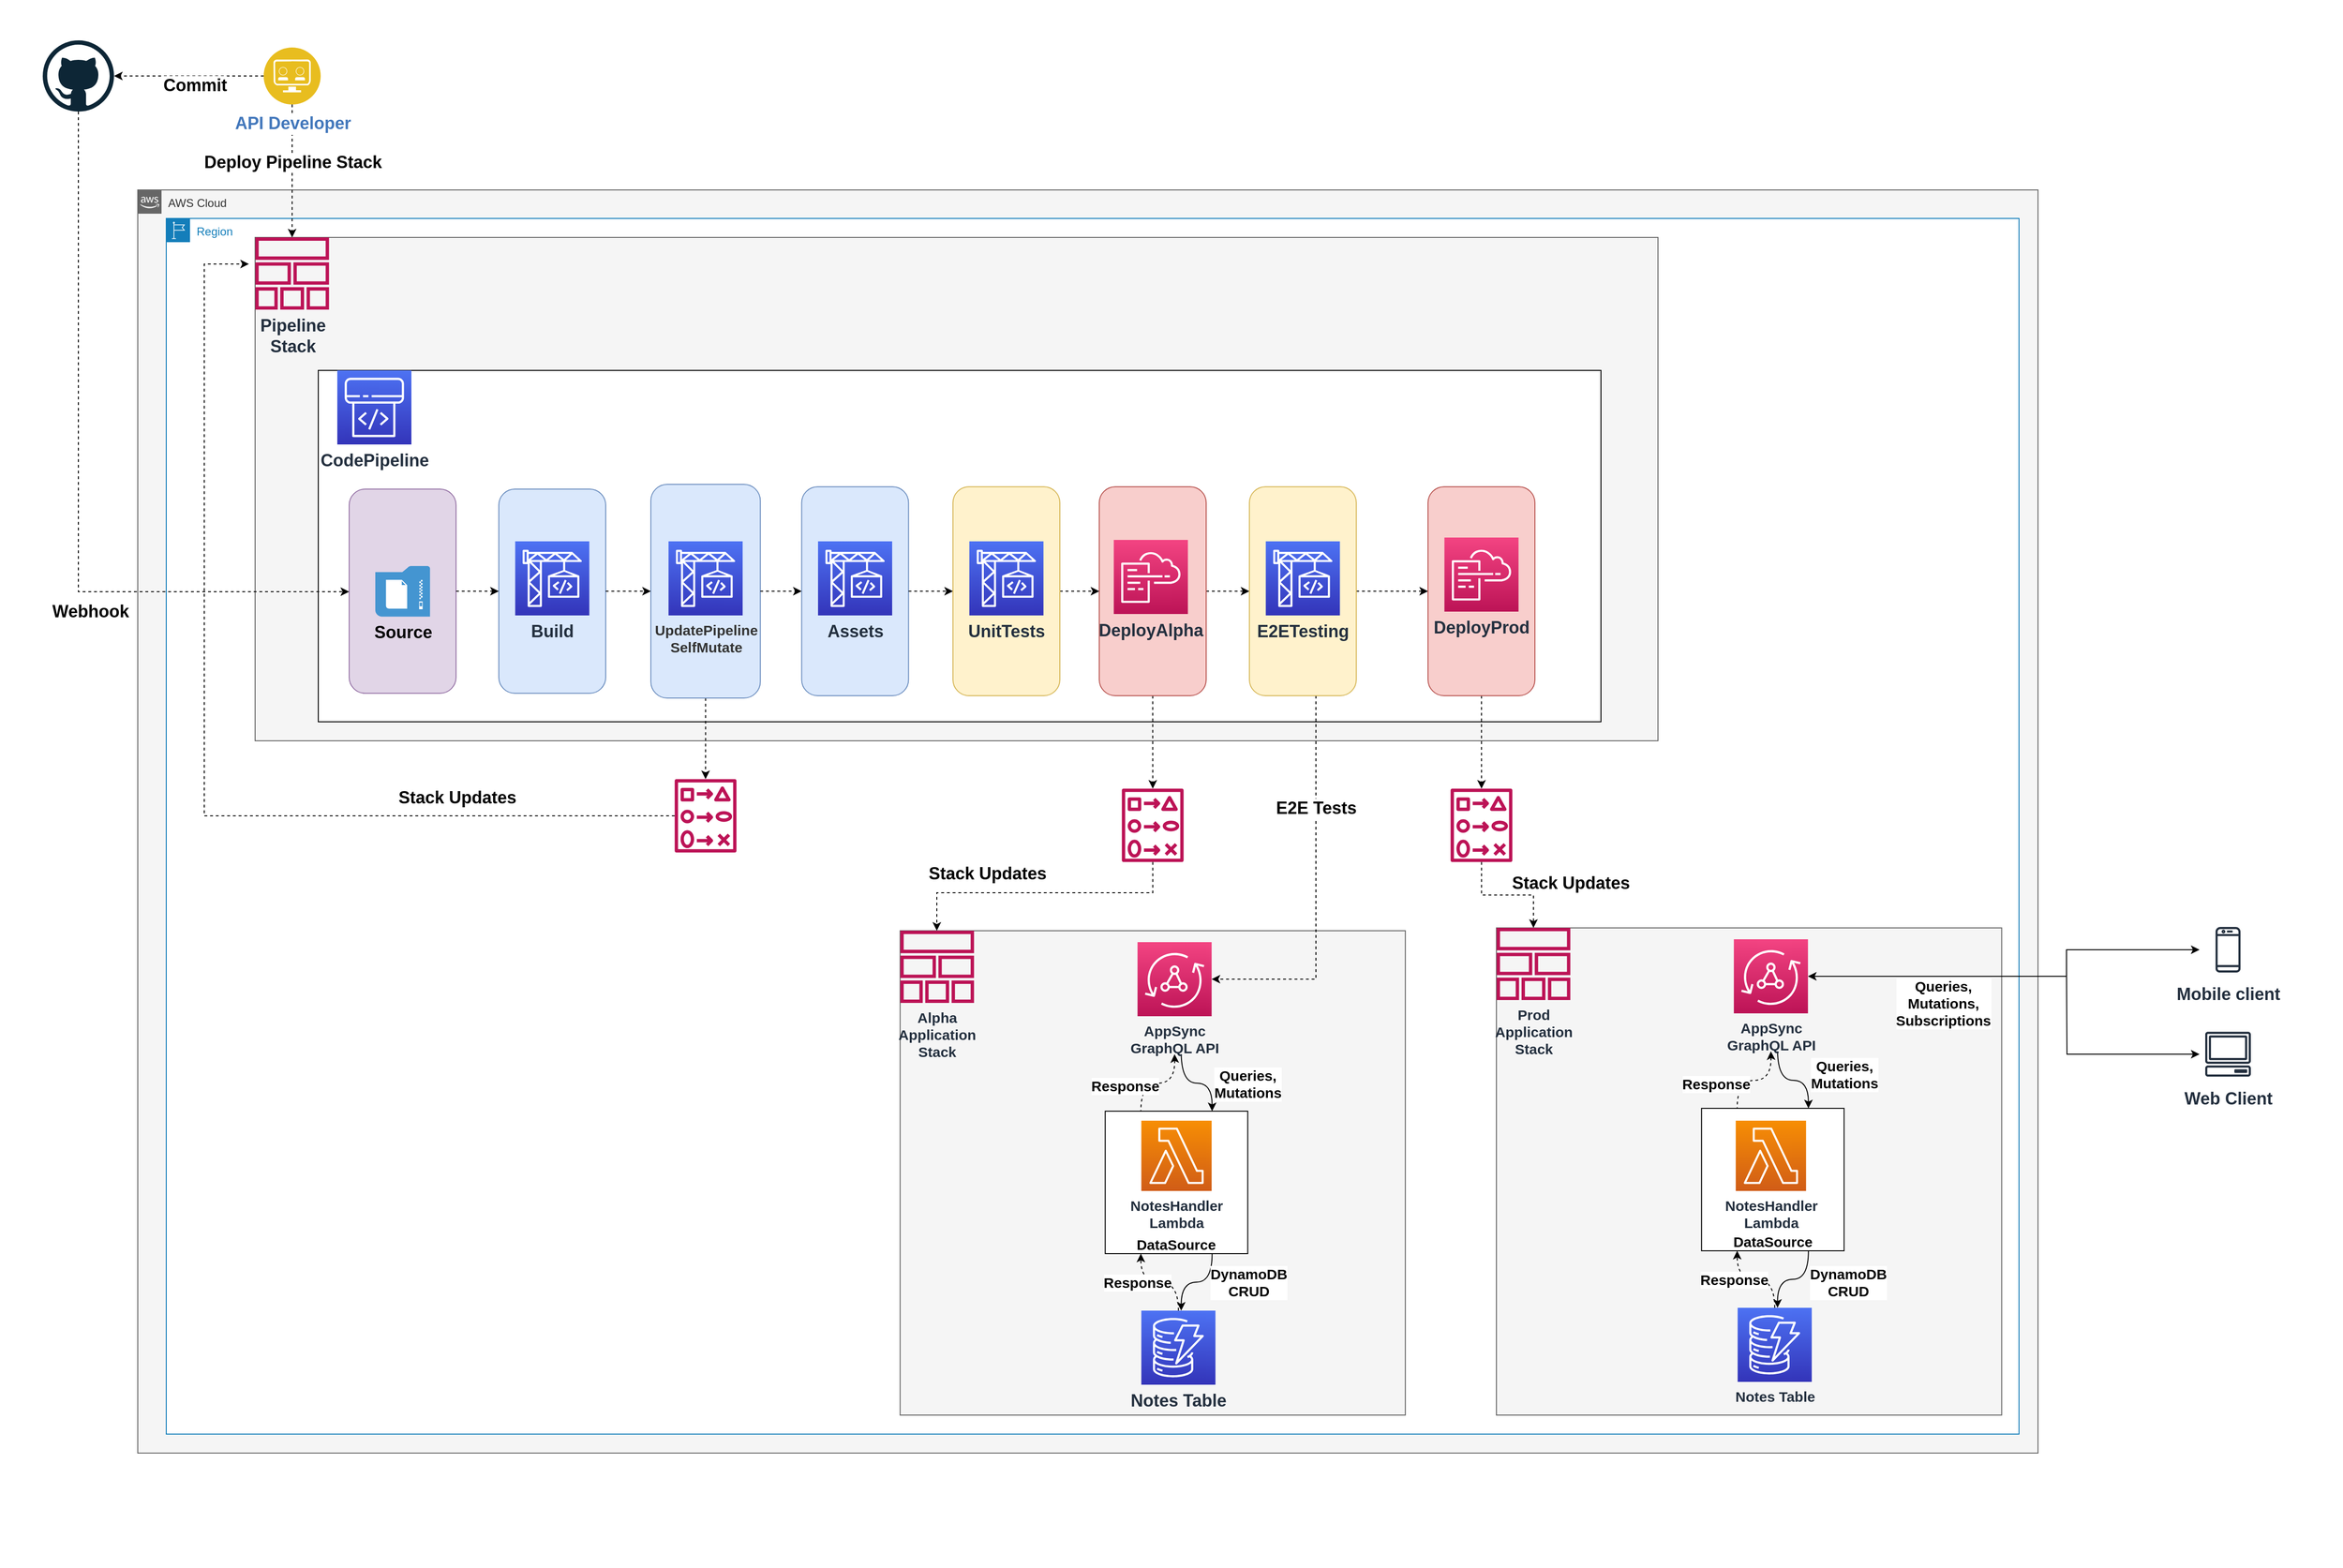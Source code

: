 <mxfile version="13.7.9" type="device"><diagram id="h47_R8ckUXqjzyhFSQ02" name="Page-1"><mxGraphModel dx="4072" dy="2662" grid="1" gridSize="10" guides="1" tooltips="1" connect="1" arrows="1" fold="1" page="1" pageScale="1" pageWidth="850" pageHeight="1100" math="0" shadow="0"><root><mxCell id="0"/><mxCell id="1" parent="0"/><mxCell id="8xl1G3iy3ll2nAfEs--U-135" value="" style="rounded=0;whiteSpace=wrap;html=1;shadow=0;fillColor=none;strokeColor=none;" vertex="1" parent="1"><mxGeometry x="-1035" y="-490" width="2465" height="1650" as="geometry"/></mxCell><mxCell id="8xl1G3iy3ll2nAfEs--U-86" value="AWS Cloud" style="points=[[0,0],[0.25,0],[0.5,0],[0.75,0],[1,0],[1,0.25],[1,0.5],[1,0.75],[1,1],[0.75,1],[0.5,1],[0.25,1],[0,1],[0,0.75],[0,0.5],[0,0.25]];outlineConnect=0;html=1;whiteSpace=wrap;fontSize=12;fontStyle=0;shape=mxgraph.aws4.group;grIcon=mxgraph.aws4.group_aws_cloud_alt;strokeColor=#666666;fillColor=#f5f5f5;verticalAlign=top;align=left;spacingLeft=30;fontColor=#333333;dashed=0;shadow=0;" vertex="1" parent="1"><mxGeometry x="-890" y="-290" width="2000" height="1330" as="geometry"/></mxCell><mxCell id="8xl1G3iy3ll2nAfEs--U-85" value="Region" style="points=[[0,0],[0.25,0],[0.5,0],[0.75,0],[1,0],[1,0.25],[1,0.5],[1,0.75],[1,1],[0.75,1],[0.5,1],[0.25,1],[0,1],[0,0.75],[0,0.5],[0,0.25]];outlineConnect=0;gradientColor=none;html=1;whiteSpace=wrap;fontSize=12;fontStyle=0;shape=mxgraph.aws4.group;grIcon=mxgraph.aws4.group_region;strokeColor=#147EBA;verticalAlign=top;align=left;spacingLeft=30;fontColor=#147EBA;shadow=0;" vertex="1" parent="1"><mxGeometry x="-860" y="-260" width="1950" height="1280" as="geometry"/></mxCell><mxCell id="8xl1G3iy3ll2nAfEs--U-100" value="" style="text;html=1;align=center;verticalAlign=middle;whiteSpace=wrap;rounded=0;shadow=0;fillColor=#f5f5f5;strokeColor=#666666;fontColor=#333333;" vertex="1" parent="1"><mxGeometry x="540" y="487" width="531.75" height="513" as="geometry"/></mxCell><mxCell id="8xl1G3iy3ll2nAfEs--U-81" value="" style="text;html=1;align=center;verticalAlign=middle;whiteSpace=wrap;rounded=0;shadow=0;fillColor=#f5f5f5;strokeColor=#666666;fontColor=#333333;" vertex="1" parent="1"><mxGeometry x="-766.49" y="-240" width="1476.49" height="530" as="geometry"/></mxCell><mxCell id="8xl1G3iy3ll2nAfEs--U-39" value="" style="rounded=0;whiteSpace=wrap;html=1;shadow=0;strokeColor=#000000;fillColor=#ffffff;" vertex="1" parent="1"><mxGeometry x="-700" y="-100" width="1350" height="370" as="geometry"/></mxCell><mxCell id="8xl1G3iy3ll2nAfEs--U-65" style="edgeStyle=orthogonalEdgeStyle;rounded=0;orthogonalLoop=1;jettySize=auto;html=1;entryX=0;entryY=0.5;entryDx=0;entryDy=0;dashed=1;startArrow=none;startFill=0;endArrow=classic;endFill=1;" edge="1" parent="1" source="8xl1G3iy3ll2nAfEs--U-61" target="8xl1G3iy3ll2nAfEs--U-63"><mxGeometry relative="1" as="geometry"/></mxCell><mxCell id="8xl1G3iy3ll2nAfEs--U-83" style="edgeStyle=orthogonalEdgeStyle;orthogonalLoop=1;jettySize=auto;html=1;dashed=1;startArrow=none;startFill=0;endArrow=classic;endFill=1;rounded=0;" edge="1" parent="1" source="8xl1G3iy3ll2nAfEs--U-61" target="8xl1G3iy3ll2nAfEs--U-76"><mxGeometry relative="1" as="geometry"/></mxCell><mxCell id="8xl1G3iy3ll2nAfEs--U-61" value="&lt;b&gt;&lt;br&gt;&lt;/b&gt;" style="rounded=1;whiteSpace=wrap;html=1;shadow=0;strokeColor=#b85450;fillColor=#f8cecc;" vertex="1" parent="1"><mxGeometry x="122" y="22.5" width="112.5" height="220" as="geometry"/></mxCell><mxCell id="8xl1G3iy3ll2nAfEs--U-47" value="&lt;b&gt;&lt;br&gt;&lt;/b&gt;" style="rounded=1;whiteSpace=wrap;html=1;shadow=0;strokeColor=#6c8ebf;fillColor=#dae8fc;" vertex="1" parent="1"><mxGeometry x="-191.25" y="22.5" width="112.5" height="220" as="geometry"/></mxCell><mxCell id="8xl1G3iy3ll2nAfEs--U-89" style="edgeStyle=orthogonalEdgeStyle;rounded=0;orthogonalLoop=1;jettySize=auto;html=1;dashed=1;startArrow=none;startFill=0;endArrow=classic;endFill=1;" edge="1" parent="1" source="8xl1G3iy3ll2nAfEs--U-45" target="8xl1G3iy3ll2nAfEs--U-88"><mxGeometry relative="1" as="geometry"/></mxCell><mxCell id="8xl1G3iy3ll2nAfEs--U-45" value="&lt;b&gt;&lt;br&gt;&lt;/b&gt;" style="rounded=1;whiteSpace=wrap;html=1;shadow=0;strokeColor=#6c8ebf;fillColor=#dae8fc;" vertex="1" parent="1"><mxGeometry x="-349.99" y="20" width="115.25" height="225" as="geometry"/></mxCell><mxCell id="8xl1G3iy3ll2nAfEs--U-44" value="" style="rounded=1;whiteSpace=wrap;html=1;shadow=0;strokeColor=#6c8ebf;fillColor=#dae8fc;" vertex="1" parent="1"><mxGeometry x="-510" y="25" width="112.5" height="215" as="geometry"/></mxCell><mxCell id="8xl1G3iy3ll2nAfEs--U-41" value="" style="rounded=1;whiteSpace=wrap;html=1;shadow=0;strokeColor=#9673a6;fillColor=#e1d5e7;" vertex="1" parent="1"><mxGeometry x="-667.5" y="25" width="112.5" height="215" as="geometry"/></mxCell><mxCell id="8xl1G3iy3ll2nAfEs--U-27" value="" style="text;html=1;align=center;verticalAlign=middle;whiteSpace=wrap;rounded=0;shadow=0;fillColor=#f5f5f5;strokeColor=#666666;fontColor=#333333;" vertex="1" parent="1"><mxGeometry x="-87.62" y="490" width="531.75" height="510" as="geometry"/></mxCell><mxCell id="8xl1G3iy3ll2nAfEs--U-69" style="edgeStyle=orthogonalEdgeStyle;curved=1;orthogonalLoop=1;jettySize=auto;html=1;startArrow=classic;startFill=1;endArrow=none;endFill=0;exitX=0.75;exitY=0;exitDx=0;exitDy=0;" edge="1" parent="1" source="8xl1G3iy3ll2nAfEs--U-3"><mxGeometry relative="1" as="geometry"><mxPoint x="208.25" y="620" as="targetPoint"/></mxGeometry></mxCell><mxCell id="8xl1G3iy3ll2nAfEs--U-70" value="&lt;b style=&quot;font-size: 15px&quot;&gt;Queries,&lt;br&gt;Mutations&lt;/b&gt;" style="edgeLabel;html=1;align=center;verticalAlign=middle;resizable=0;points=[];" vertex="1" connectable="0" parent="8xl1G3iy3ll2nAfEs--U-69"><mxGeometry x="-0.318" y="8" relative="1" as="geometry"><mxPoint x="39.43" y="-8.06" as="offset"/></mxGeometry></mxCell><mxCell id="8xl1G3iy3ll2nAfEs--U-72" style="edgeStyle=orthogonalEdgeStyle;curved=1;orthogonalLoop=1;jettySize=auto;html=1;exitX=0.75;exitY=1;exitDx=0;exitDy=0;entryX=0.538;entryY=0;entryDx=0;entryDy=0;entryPerimeter=0;startArrow=none;startFill=0;endArrow=classic;endFill=1;" edge="1" parent="1" source="8xl1G3iy3ll2nAfEs--U-3" target="8xl1G3iy3ll2nAfEs--U-5"><mxGeometry relative="1" as="geometry"><Array as="points"><mxPoint x="241.25" y="860"/><mxPoint x="208.25" y="860"/></Array></mxGeometry></mxCell><mxCell id="8xl1G3iy3ll2nAfEs--U-73" value="&lt;b style=&quot;font-size: 15px&quot;&gt;DynamoDB&lt;br&gt;CRUD&lt;/b&gt;" style="edgeLabel;html=1;align=center;verticalAlign=middle;resizable=0;points=[];" vertex="1" connectable="0" parent="8xl1G3iy3ll2nAfEs--U-72"><mxGeometry x="-0.451" y="-6" relative="1" as="geometry"><mxPoint x="43.59" y="4.14" as="offset"/></mxGeometry></mxCell><mxCell id="8xl1G3iy3ll2nAfEs--U-3" value="" style="whiteSpace=wrap;html=1;" vertex="1" parent="1"><mxGeometry x="128.25" y="680" width="150" height="150" as="geometry"/></mxCell><mxCell id="8xl1G3iy3ll2nAfEs--U-68" style="edgeStyle=orthogonalEdgeStyle;orthogonalLoop=1;jettySize=auto;html=1;entryX=0.25;entryY=0;entryDx=0;entryDy=0;dashed=1;startArrow=classic;startFill=1;endArrow=none;endFill=0;curved=1;" edge="1" parent="1" target="8xl1G3iy3ll2nAfEs--U-3"><mxGeometry relative="1" as="geometry"><mxPoint x="201.25" y="620" as="sourcePoint"/></mxGeometry></mxCell><mxCell id="8xl1G3iy3ll2nAfEs--U-71" value="&lt;b&gt;&lt;font style=&quot;font-size: 15px&quot;&gt;Response&lt;/font&gt;&lt;/b&gt;" style="edgeLabel;html=1;align=center;verticalAlign=middle;resizable=0;points=[];" vertex="1" connectable="0" parent="8xl1G3iy3ll2nAfEs--U-68"><mxGeometry x="0.168" y="2" relative="1" as="geometry"><mxPoint x="-27.71" as="offset"/></mxGeometry></mxCell><mxCell id="8xl1G3iy3ll2nAfEs--U-1" value="&lt;b style=&quot;font-size: 15px&quot;&gt;AppSync &lt;br&gt;GraphQL API&lt;/b&gt;" style="outlineConnect=0;fontColor=#232F3E;gradientColor=#F34482;gradientDirection=north;fillColor=#BC1356;strokeColor=#ffffff;dashed=0;verticalLabelPosition=bottom;verticalAlign=top;align=center;html=1;fontSize=12;fontStyle=0;aspect=fixed;shape=mxgraph.aws4.resourceIcon;resIcon=mxgraph.aws4.appsync;" vertex="1" parent="1"><mxGeometry x="162.25" y="502" width="78" height="78" as="geometry"/></mxCell><mxCell id="8xl1G3iy3ll2nAfEs--U-2" value="&lt;b style=&quot;font-size: 15px&quot;&gt;NotesHandler&lt;br&gt;Lambda&lt;/b&gt;" style="outlineConnect=0;fontColor=#232F3E;gradientColor=#F78E04;gradientDirection=north;fillColor=#D05C17;strokeColor=#ffffff;dashed=0;verticalLabelPosition=bottom;verticalAlign=top;align=center;html=1;fontSize=12;fontStyle=0;aspect=fixed;shape=mxgraph.aws4.resourceIcon;resIcon=mxgraph.aws4.lambda;shadow=0;" vertex="1" parent="1"><mxGeometry x="166.25" y="690" width="74" height="74" as="geometry"/></mxCell><mxCell id="8xl1G3iy3ll2nAfEs--U-4" value="&lt;b&gt;&lt;font style=&quot;font-size: 15px&quot;&gt;DataSource&lt;/font&gt;&lt;/b&gt;" style="text;html=1;strokeColor=none;fillColor=none;align=center;verticalAlign=middle;whiteSpace=wrap;rounded=0;" vertex="1" parent="1"><mxGeometry x="183.25" y="810" width="40" height="20" as="geometry"/></mxCell><mxCell id="8xl1G3iy3ll2nAfEs--U-74" style="edgeStyle=orthogonalEdgeStyle;curved=1;orthogonalLoop=1;jettySize=auto;html=1;entryX=0.25;entryY=1;entryDx=0;entryDy=0;startArrow=none;startFill=0;endArrow=classic;endFill=1;dashed=1;" edge="1" parent="1" source="8xl1G3iy3ll2nAfEs--U-5" target="8xl1G3iy3ll2nAfEs--U-3"><mxGeometry relative="1" as="geometry"><mxPoint x="205.25" y="890" as="sourcePoint"/><Array as="points"><mxPoint x="205" y="860"/><mxPoint x="166" y="860"/></Array></mxGeometry></mxCell><mxCell id="8xl1G3iy3ll2nAfEs--U-5" value="&lt;b&gt;&lt;font style=&quot;font-size: 18px&quot;&gt;Notes Table&lt;/font&gt;&lt;/b&gt;" style="outlineConnect=0;fontColor=#232F3E;gradientColor=#4D72F3;gradientDirection=north;fillColor=#3334B9;strokeColor=#ffffff;dashed=0;verticalLabelPosition=bottom;verticalAlign=top;align=center;html=1;fontSize=12;fontStyle=0;aspect=fixed;shape=mxgraph.aws4.resourceIcon;resIcon=mxgraph.aws4.dynamodb;" vertex="1" parent="1"><mxGeometry x="166.25" y="890" width="78" height="78" as="geometry"/></mxCell><mxCell id="8xl1G3iy3ll2nAfEs--U-32" value="&lt;b&gt;&lt;font style=&quot;font-size: 18px&quot;&gt;Build&lt;/font&gt;&lt;br&gt;&lt;/b&gt;" style="outlineConnect=0;fontColor=#232F3E;gradientColor=#4D72F3;gradientDirection=north;fillColor=#3334B9;strokeColor=#ffffff;dashed=0;verticalLabelPosition=bottom;verticalAlign=top;align=center;html=1;fontSize=12;fontStyle=0;aspect=fixed;shape=mxgraph.aws4.resourceIcon;resIcon=mxgraph.aws4.codebuild;shadow=0;" vertex="1" parent="1"><mxGeometry x="-492.75" y="80" width="78" height="78" as="geometry"/></mxCell><mxCell id="8xl1G3iy3ll2nAfEs--U-33" value="&lt;b style=&quot;color: rgb(51 , 51 , 51) ; font-size: 15px&quot;&gt;UpdatePipeline&lt;br&gt;&lt;font style=&quot;font-size: 15px&quot;&gt;SelfMutate&lt;/font&gt;&lt;/b&gt;" style="outlineConnect=0;fontColor=#232F3E;gradientColor=#4D72F3;gradientDirection=north;fillColor=#3334B9;strokeColor=#ffffff;dashed=0;verticalLabelPosition=bottom;verticalAlign=top;align=center;html=1;fontSize=12;fontStyle=0;aspect=fixed;shape=mxgraph.aws4.resourceIcon;resIcon=mxgraph.aws4.codebuild;shadow=0;" vertex="1" parent="1"><mxGeometry x="-331.37" y="80" width="78" height="78" as="geometry"/></mxCell><mxCell id="8xl1G3iy3ll2nAfEs--U-60" style="edgeStyle=orthogonalEdgeStyle;rounded=0;orthogonalLoop=1;jettySize=auto;html=1;entryX=0;entryY=0.5;entryDx=0;entryDy=0;dashed=1;startArrow=none;startFill=0;endArrow=classic;endFill=1;exitX=1;exitY=0.5;exitDx=0;exitDy=0;" edge="1" parent="1" source="8xl1G3iy3ll2nAfEs--U-47" target="8xl1G3iy3ll2nAfEs--U-58"><mxGeometry relative="1" as="geometry"/></mxCell><mxCell id="8xl1G3iy3ll2nAfEs--U-34" value="&lt;b&gt;&lt;font style=&quot;font-size: 18px&quot;&gt;Assets&lt;/font&gt;&lt;/b&gt;" style="outlineConnect=0;fontColor=#232F3E;gradientColor=#4D72F3;gradientDirection=north;fillColor=#3334B9;strokeColor=#ffffff;dashed=0;verticalLabelPosition=bottom;verticalAlign=top;align=center;html=1;fontSize=12;fontStyle=0;aspect=fixed;shape=mxgraph.aws4.resourceIcon;resIcon=mxgraph.aws4.codebuild;shadow=0;" vertex="1" parent="1"><mxGeometry x="-174" y="80" width="78" height="78" as="geometry"/></mxCell><mxCell id="8xl1G3iy3ll2nAfEs--U-36" value="&lt;b&gt;&lt;font style=&quot;font-size: 18px&quot;&gt;DeployAlpha&lt;/font&gt;&lt;/b&gt;" style="outlineConnect=0;fontColor=#232F3E;gradientColor=#F34482;gradientDirection=north;fillColor=#BC1356;strokeColor=#ffffff;dashed=0;verticalLabelPosition=bottom;verticalAlign=top;align=center;html=1;fontSize=12;fontStyle=0;aspect=fixed;shape=mxgraph.aws4.resourceIcon;resIcon=mxgraph.aws4.cloudformation;shadow=0;" vertex="1" parent="1"><mxGeometry x="137.25" y="78.5" width="78" height="78" as="geometry"/></mxCell><mxCell id="8xl1G3iy3ll2nAfEs--U-40" value="&lt;b&gt;&lt;font style=&quot;font-size: 18px&quot;&gt;CodePipeline&lt;/font&gt;&lt;/b&gt;" style="outlineConnect=0;fontColor=#232F3E;gradientColor=#4D72F3;gradientDirection=north;fillColor=#3334B9;strokeColor=#ffffff;dashed=0;verticalLabelPosition=bottom;verticalAlign=top;align=center;html=1;fontSize=12;fontStyle=0;aspect=fixed;shape=mxgraph.aws4.resourceIcon;resIcon=mxgraph.aws4.codepipeline;shadow=0;" vertex="1" parent="1"><mxGeometry x="-680" y="-100" width="78" height="78" as="geometry"/></mxCell><mxCell id="8xl1G3iy3ll2nAfEs--U-43" style="edgeStyle=orthogonalEdgeStyle;orthogonalLoop=1;jettySize=auto;html=1;dashed=1;startArrow=none;startFill=0;endArrow=classic;endFill=1;rounded=0;entryX=0;entryY=0.5;entryDx=0;entryDy=0;" edge="1" parent="1" source="8xl1G3iy3ll2nAfEs--U-41" target="8xl1G3iy3ll2nAfEs--U-44"><mxGeometry relative="1" as="geometry"><mxPoint x="-500" y="50" as="targetPoint"/><Array as="points"/></mxGeometry></mxCell><mxCell id="8xl1G3iy3ll2nAfEs--U-46" value="" style="edgeStyle=orthogonalEdgeStyle;orthogonalLoop=1;jettySize=auto;html=1;dashed=1;startArrow=none;startFill=0;endArrow=classic;endFill=1;entryX=0;entryY=0.5;entryDx=0;entryDy=0;rounded=0;" edge="1" parent="1" source="8xl1G3iy3ll2nAfEs--U-44" target="8xl1G3iy3ll2nAfEs--U-45"><mxGeometry relative="1" as="geometry"/></mxCell><mxCell id="8xl1G3iy3ll2nAfEs--U-48" value="" style="edgeStyle=orthogonalEdgeStyle;curved=1;orthogonalLoop=1;jettySize=auto;html=1;dashed=1;startArrow=none;startFill=0;endArrow=classic;endFill=1;" edge="1" parent="1" source="8xl1G3iy3ll2nAfEs--U-45" target="8xl1G3iy3ll2nAfEs--U-47"><mxGeometry relative="1" as="geometry"/></mxCell><mxCell id="8xl1G3iy3ll2nAfEs--U-62" style="edgeStyle=orthogonalEdgeStyle;rounded=0;orthogonalLoop=1;jettySize=auto;html=1;entryX=0;entryY=0.5;entryDx=0;entryDy=0;dashed=1;startArrow=none;startFill=0;endArrow=classic;endFill=1;" edge="1" parent="1" source="8xl1G3iy3ll2nAfEs--U-58" target="8xl1G3iy3ll2nAfEs--U-61"><mxGeometry relative="1" as="geometry"/></mxCell><mxCell id="8xl1G3iy3ll2nAfEs--U-58" value="&lt;b&gt;&lt;br&gt;&lt;/b&gt;" style="rounded=1;whiteSpace=wrap;html=1;shadow=0;strokeColor=#d6b656;fillColor=#fff2cc;" vertex="1" parent="1"><mxGeometry x="-32" y="22.5" width="112.5" height="220" as="geometry"/></mxCell><mxCell id="8xl1G3iy3ll2nAfEs--U-59" value="&lt;b&gt;&lt;font style=&quot;font-size: 18px&quot;&gt;UnitTests&lt;/font&gt;&lt;/b&gt;" style="outlineConnect=0;fontColor=#232F3E;gradientColor=#4D72F3;gradientDirection=north;fillColor=#3334B9;strokeColor=#ffffff;dashed=0;verticalLabelPosition=bottom;verticalAlign=top;align=center;html=1;fontSize=12;fontStyle=0;aspect=fixed;shape=mxgraph.aws4.resourceIcon;resIcon=mxgraph.aws4.codebuild;shadow=0;" vertex="1" parent="1"><mxGeometry x="-14.75" y="80" width="78" height="78" as="geometry"/></mxCell><mxCell id="8xl1G3iy3ll2nAfEs--U-87" value="&lt;font style=&quot;font-size: 18px&quot;&gt;&lt;b&gt;E2E Tests&lt;/b&gt;&lt;/font&gt;" style="edgeStyle=orthogonalEdgeStyle;rounded=0;orthogonalLoop=1;jettySize=auto;html=1;dashed=1;startArrow=none;startFill=0;endArrow=classic;endFill=1;" edge="1" parent="1" source="8xl1G3iy3ll2nAfEs--U-63" target="8xl1G3iy3ll2nAfEs--U-1"><mxGeometry x="-0.424" relative="1" as="geometry"><Array as="points"><mxPoint x="350" y="541"/></Array><mxPoint y="1" as="offset"/></mxGeometry></mxCell><mxCell id="8xl1G3iy3ll2nAfEs--U-97" style="edgeStyle=orthogonalEdgeStyle;rounded=0;orthogonalLoop=1;jettySize=auto;html=1;entryX=0;entryY=0.5;entryDx=0;entryDy=0;dashed=1;startArrow=none;startFill=0;endArrow=classic;endFill=1;" edge="1" parent="1" source="8xl1G3iy3ll2nAfEs--U-63" target="8xl1G3iy3ll2nAfEs--U-95"><mxGeometry relative="1" as="geometry"/></mxCell><mxCell id="8xl1G3iy3ll2nAfEs--U-63" value="&lt;b&gt;&lt;br&gt;&lt;/b&gt;" style="rounded=1;whiteSpace=wrap;html=1;shadow=0;strokeColor=#d6b656;fillColor=#fff2cc;" vertex="1" parent="1"><mxGeometry x="280" y="22.5" width="112.5" height="220" as="geometry"/></mxCell><mxCell id="8xl1G3iy3ll2nAfEs--U-64" value="&lt;b&gt;&lt;font style=&quot;font-size: 18px&quot;&gt;E2ETesting&lt;/font&gt;&lt;/b&gt;" style="outlineConnect=0;fontColor=#232F3E;gradientColor=#4D72F3;gradientDirection=north;fillColor=#3334B9;strokeColor=#ffffff;dashed=0;verticalLabelPosition=bottom;verticalAlign=top;align=center;html=1;fontSize=12;fontStyle=0;aspect=fixed;shape=mxgraph.aws4.resourceIcon;resIcon=mxgraph.aws4.codebuild;shadow=0;" vertex="1" parent="1"><mxGeometry x="297.25" y="80" width="78" height="78" as="geometry"/></mxCell><mxCell id="8xl1G3iy3ll2nAfEs--U-75" value="&lt;b&gt;&lt;font style=&quot;font-size: 15px&quot;&gt;Response&lt;/font&gt;&lt;/b&gt;" style="edgeLabel;html=1;align=center;verticalAlign=middle;resizable=0;points=[];" vertex="1" connectable="0" parent="1"><mxGeometry x="162.246" y="860" as="geometry"/></mxCell><mxCell id="8xl1G3iy3ll2nAfEs--U-84" style="edgeStyle=orthogonalEdgeStyle;rounded=0;orthogonalLoop=1;jettySize=auto;html=1;dashed=1;startArrow=none;startFill=0;endArrow=classic;endFill=1;" edge="1" parent="1" source="8xl1G3iy3ll2nAfEs--U-76" target="8xl1G3iy3ll2nAfEs--U-78"><mxGeometry relative="1" as="geometry"><Array as="points"><mxPoint x="178" y="450"/><mxPoint x="-49" y="450"/></Array></mxGeometry></mxCell><mxCell id="8xl1G3iy3ll2nAfEs--U-76" value="" style="outlineConnect=0;fontColor=#232F3E;gradientColor=none;fillColor=#BC1356;strokeColor=none;dashed=0;verticalLabelPosition=bottom;verticalAlign=top;align=center;html=1;fontSize=12;fontStyle=0;aspect=fixed;pointerEvents=1;shape=mxgraph.aws4.change_set;shadow=0;" vertex="1" parent="1"><mxGeometry x="145.75" y="340" width="65" height="78" as="geometry"/></mxCell><mxCell id="8xl1G3iy3ll2nAfEs--U-78" value="&lt;b style=&quot;font-size: 15px&quot;&gt;Alpha&lt;br&gt;Application&lt;br&gt;Stack&lt;br&gt;&lt;/b&gt;" style="outlineConnect=0;fontColor=#232F3E;gradientColor=none;fillColor=#BC1356;strokeColor=none;dashed=0;verticalLabelPosition=bottom;verticalAlign=top;align=center;html=1;fontSize=12;fontStyle=0;aspect=fixed;pointerEvents=1;shape=mxgraph.aws4.stack;shadow=0;" vertex="1" parent="1"><mxGeometry x="-87.62" y="490" width="78" height="76" as="geometry"/></mxCell><mxCell id="8xl1G3iy3ll2nAfEs--U-82" value="&lt;b style=&quot;font-size: 18px&quot;&gt;Pipeline&lt;br&gt;Stack&lt;br&gt;&lt;/b&gt;" style="outlineConnect=0;fontColor=#232F3E;gradientColor=none;fillColor=#BC1356;strokeColor=none;dashed=0;verticalLabelPosition=bottom;verticalAlign=top;align=center;html=1;fontSize=12;fontStyle=0;aspect=fixed;pointerEvents=1;shape=mxgraph.aws4.stack;shadow=0;" vertex="1" parent="1"><mxGeometry x="-766.49" y="-240" width="78" height="76" as="geometry"/></mxCell><mxCell id="8xl1G3iy3ll2nAfEs--U-90" style="edgeStyle=orthogonalEdgeStyle;rounded=0;orthogonalLoop=1;jettySize=auto;html=1;entryX=-0.087;entryY=0.368;entryDx=0;entryDy=0;entryPerimeter=0;dashed=1;startArrow=none;startFill=0;endArrow=classic;endFill=1;" edge="1" parent="1" source="8xl1G3iy3ll2nAfEs--U-88" target="8xl1G3iy3ll2nAfEs--U-82"><mxGeometry relative="1" as="geometry"><Array as="points"><mxPoint x="-820" y="369"/><mxPoint x="-820" y="-212"/></Array></mxGeometry></mxCell><mxCell id="8xl1G3iy3ll2nAfEs--U-91" value="&lt;b&gt;&lt;font style=&quot;font-size: 18px&quot;&gt;Stack Updates&lt;/font&gt;&lt;/b&gt;" style="edgeLabel;html=1;align=center;verticalAlign=middle;resizable=0;points=[];" vertex="1" connectable="0" parent="8xl1G3iy3ll2nAfEs--U-90"><mxGeometry x="-0.645" y="-3" relative="1" as="geometry"><mxPoint x="-30.14" y="-16" as="offset"/></mxGeometry></mxCell><mxCell id="8xl1G3iy3ll2nAfEs--U-88" value="" style="outlineConnect=0;fontColor=#232F3E;gradientColor=none;fillColor=#BC1356;strokeColor=none;dashed=0;verticalLabelPosition=bottom;verticalAlign=top;align=center;html=1;fontSize=12;fontStyle=0;aspect=fixed;pointerEvents=1;shape=mxgraph.aws4.change_set;shadow=0;" vertex="1" parent="1"><mxGeometry x="-324.86" y="330" width="65" height="78" as="geometry"/></mxCell><mxCell id="8xl1G3iy3ll2nAfEs--U-92" value="&lt;b&gt;&lt;font style=&quot;font-size: 18px&quot;&gt;Stack Updates&lt;/font&gt;&lt;/b&gt;" style="edgeLabel;html=1;align=center;verticalAlign=middle;resizable=0;points=[];" vertex="1" connectable="0" parent="1"><mxGeometry x="137.249" y="440" as="geometry"><mxPoint x="-133" y="-10" as="offset"/></mxGeometry></mxCell><mxCell id="8xl1G3iy3ll2nAfEs--U-99" style="edgeStyle=orthogonalEdgeStyle;rounded=0;orthogonalLoop=1;jettySize=auto;html=1;dashed=1;startArrow=none;startFill=0;endArrow=classic;endFill=1;" edge="1" parent="1" source="8xl1G3iy3ll2nAfEs--U-95" target="8xl1G3iy3ll2nAfEs--U-98"><mxGeometry relative="1" as="geometry"/></mxCell><mxCell id="8xl1G3iy3ll2nAfEs--U-95" value="&lt;b&gt;&lt;br&gt;&lt;/b&gt;" style="rounded=1;whiteSpace=wrap;html=1;shadow=0;strokeColor=#b85450;fillColor=#f8cecc;" vertex="1" parent="1"><mxGeometry x="468" y="22.5" width="112.5" height="220" as="geometry"/></mxCell><mxCell id="8xl1G3iy3ll2nAfEs--U-96" value="&lt;b&gt;&lt;font style=&quot;font-size: 18px&quot;&gt;DeployProd&lt;/font&gt;&lt;/b&gt;" style="outlineConnect=0;fontColor=#232F3E;gradientColor=#F34482;gradientDirection=north;fillColor=#BC1356;strokeColor=#ffffff;dashed=0;verticalLabelPosition=bottom;verticalAlign=top;align=center;html=1;fontSize=12;fontStyle=0;aspect=fixed;shape=mxgraph.aws4.resourceIcon;resIcon=mxgraph.aws4.cloudformation;shadow=0;" vertex="1" parent="1"><mxGeometry x="485.25" y="76" width="78" height="78" as="geometry"/></mxCell><mxCell id="8xl1G3iy3ll2nAfEs--U-117" style="edgeStyle=orthogonalEdgeStyle;rounded=0;orthogonalLoop=1;jettySize=auto;html=1;dashed=1;startArrow=none;startFill=0;endArrow=classic;endFill=1;" edge="1" parent="1" source="8xl1G3iy3ll2nAfEs--U-98" target="8xl1G3iy3ll2nAfEs--U-114"><mxGeometry relative="1" as="geometry"/></mxCell><mxCell id="8xl1G3iy3ll2nAfEs--U-118" value="&lt;b&gt;&lt;font style=&quot;font-size: 18px&quot;&gt;Stack Updates&lt;/font&gt;&lt;/b&gt;" style="edgeLabel;html=1;align=center;verticalAlign=middle;resizable=0;points=[];" vertex="1" connectable="0" parent="8xl1G3iy3ll2nAfEs--U-117"><mxGeometry x="0.097" y="-2" relative="1" as="geometry"><mxPoint x="60.1" y="-14.41" as="offset"/></mxGeometry></mxCell><mxCell id="8xl1G3iy3ll2nAfEs--U-98" value="" style="outlineConnect=0;fontColor=#232F3E;gradientColor=none;fillColor=#BC1356;strokeColor=none;dashed=0;verticalLabelPosition=bottom;verticalAlign=top;align=center;html=1;fontSize=12;fontStyle=0;aspect=fixed;pointerEvents=1;shape=mxgraph.aws4.change_set;shadow=0;" vertex="1" parent="1"><mxGeometry x="491.75" y="340" width="65" height="78" as="geometry"/></mxCell><mxCell id="8xl1G3iy3ll2nAfEs--U-101" style="edgeStyle=orthogonalEdgeStyle;curved=1;orthogonalLoop=1;jettySize=auto;html=1;startArrow=classic;startFill=1;endArrow=none;endFill=0;exitX=0.75;exitY=0;exitDx=0;exitDy=0;" edge="1" parent="1" source="8xl1G3iy3ll2nAfEs--U-105"><mxGeometry relative="1" as="geometry"><mxPoint x="835.87" y="617" as="targetPoint"/></mxGeometry></mxCell><mxCell id="8xl1G3iy3ll2nAfEs--U-102" value="&lt;b style=&quot;font-size: 15px&quot;&gt;Queries,&lt;br&gt;Mutations&lt;/b&gt;" style="edgeLabel;html=1;align=center;verticalAlign=middle;resizable=0;points=[];" vertex="1" connectable="0" parent="8xl1G3iy3ll2nAfEs--U-101"><mxGeometry x="-0.318" y="8" relative="1" as="geometry"><mxPoint x="39.22" y="-15" as="offset"/></mxGeometry></mxCell><mxCell id="8xl1G3iy3ll2nAfEs--U-103" style="edgeStyle=orthogonalEdgeStyle;curved=1;orthogonalLoop=1;jettySize=auto;html=1;exitX=0.75;exitY=1;exitDx=0;exitDy=0;entryX=0.538;entryY=0;entryDx=0;entryDy=0;entryPerimeter=0;startArrow=none;startFill=0;endArrow=classic;endFill=1;" edge="1" parent="1" source="8xl1G3iy3ll2nAfEs--U-105" target="8xl1G3iy3ll2nAfEs--U-112"><mxGeometry relative="1" as="geometry"><Array as="points"><mxPoint x="868.87" y="857"/><mxPoint x="835.87" y="857"/></Array></mxGeometry></mxCell><mxCell id="8xl1G3iy3ll2nAfEs--U-104" value="&lt;b style=&quot;font-size: 15px&quot;&gt;DynamoDB&lt;br&gt;CRUD&lt;/b&gt;" style="edgeLabel;html=1;align=center;verticalAlign=middle;resizable=0;points=[];" vertex="1" connectable="0" parent="8xl1G3iy3ll2nAfEs--U-103"><mxGeometry x="-0.451" y="-6" relative="1" as="geometry"><mxPoint x="47.59" y="7.11" as="offset"/></mxGeometry></mxCell><mxCell id="8xl1G3iy3ll2nAfEs--U-105" value="" style="whiteSpace=wrap;html=1;" vertex="1" parent="1"><mxGeometry x="755.87" y="677" width="150" height="150" as="geometry"/></mxCell><mxCell id="8xl1G3iy3ll2nAfEs--U-106" style="edgeStyle=orthogonalEdgeStyle;orthogonalLoop=1;jettySize=auto;html=1;entryX=0.25;entryY=0;entryDx=0;entryDy=0;dashed=1;startArrow=classic;startFill=1;endArrow=none;endFill=0;curved=1;" edge="1" parent="1" target="8xl1G3iy3ll2nAfEs--U-105"><mxGeometry relative="1" as="geometry"><mxPoint x="828.87" y="617" as="sourcePoint"/></mxGeometry></mxCell><mxCell id="8xl1G3iy3ll2nAfEs--U-107" value="&lt;b&gt;&lt;font style=&quot;font-size: 15px&quot;&gt;Response&lt;/font&gt;&lt;/b&gt;" style="edgeLabel;html=1;align=center;verticalAlign=middle;resizable=0;points=[];" vertex="1" connectable="0" parent="8xl1G3iy3ll2nAfEs--U-106"><mxGeometry x="0.168" y="2" relative="1" as="geometry"><mxPoint x="-33.59" y="1" as="offset"/></mxGeometry></mxCell><mxCell id="8xl1G3iy3ll2nAfEs--U-123" style="edgeStyle=orthogonalEdgeStyle;rounded=0;orthogonalLoop=1;jettySize=auto;html=1;entryX=0;entryY=0.5;entryDx=0;entryDy=0;entryPerimeter=0;startArrow=classic;startFill=1;endArrow=classic;endFill=1;" edge="1" parent="1" source="8xl1G3iy3ll2nAfEs--U-108" target="8xl1G3iy3ll2nAfEs--U-119"><mxGeometry relative="1" as="geometry"><Array as="points"><mxPoint x="1140" y="538"/><mxPoint x="1140" y="510"/></Array></mxGeometry></mxCell><mxCell id="8xl1G3iy3ll2nAfEs--U-108" value="&lt;b style=&quot;font-size: 15px&quot;&gt;AppSync &lt;br&gt;GraphQL API&lt;/b&gt;" style="outlineConnect=0;fontColor=#232F3E;gradientColor=#F34482;gradientDirection=north;fillColor=#BC1356;strokeColor=#ffffff;dashed=0;verticalLabelPosition=bottom;verticalAlign=top;align=center;html=1;fontSize=12;fontStyle=0;aspect=fixed;shape=mxgraph.aws4.resourceIcon;resIcon=mxgraph.aws4.appsync;" vertex="1" parent="1"><mxGeometry x="789.87" y="499" width="78" height="78" as="geometry"/></mxCell><mxCell id="8xl1G3iy3ll2nAfEs--U-109" value="&lt;b style=&quot;font-size: 15px&quot;&gt;NotesHandler&lt;br&gt;Lambda&lt;br&gt;&lt;/b&gt;" style="outlineConnect=0;fontColor=#232F3E;gradientColor=#F78E04;gradientDirection=north;fillColor=#D05C17;strokeColor=#ffffff;dashed=0;verticalLabelPosition=bottom;verticalAlign=top;align=center;html=1;fontSize=12;fontStyle=0;aspect=fixed;shape=mxgraph.aws4.resourceIcon;resIcon=mxgraph.aws4.lambda;shadow=0;" vertex="1" parent="1"><mxGeometry x="791.87" y="690" width="74" height="74" as="geometry"/></mxCell><mxCell id="8xl1G3iy3ll2nAfEs--U-110" value="&lt;b&gt;&lt;font style=&quot;font-size: 15px&quot;&gt;DataSource&lt;/font&gt;&lt;/b&gt;" style="text;html=1;strokeColor=none;fillColor=none;align=center;verticalAlign=middle;whiteSpace=wrap;rounded=0;" vertex="1" parent="1"><mxGeometry x="810.87" y="807" width="40" height="20" as="geometry"/></mxCell><mxCell id="8xl1G3iy3ll2nAfEs--U-111" style="edgeStyle=orthogonalEdgeStyle;curved=1;orthogonalLoop=1;jettySize=auto;html=1;entryX=0.25;entryY=1;entryDx=0;entryDy=0;startArrow=none;startFill=0;endArrow=classic;endFill=1;dashed=1;" edge="1" parent="1" source="8xl1G3iy3ll2nAfEs--U-112" target="8xl1G3iy3ll2nAfEs--U-105"><mxGeometry relative="1" as="geometry"><mxPoint x="832.87" y="887" as="sourcePoint"/><Array as="points"><mxPoint x="832.62" y="857"/><mxPoint x="793.62" y="857"/></Array></mxGeometry></mxCell><mxCell id="8xl1G3iy3ll2nAfEs--U-112" value="&lt;b&gt;&lt;font style=&quot;font-size: 15px&quot;&gt;Notes Table&lt;/font&gt;&lt;/b&gt;" style="outlineConnect=0;fontColor=#232F3E;gradientColor=#4D72F3;gradientDirection=north;fillColor=#3334B9;strokeColor=#ffffff;dashed=0;verticalLabelPosition=bottom;verticalAlign=top;align=center;html=1;fontSize=12;fontStyle=0;aspect=fixed;shape=mxgraph.aws4.resourceIcon;resIcon=mxgraph.aws4.dynamodb;" vertex="1" parent="1"><mxGeometry x="793.87" y="887" width="78" height="78" as="geometry"/></mxCell><mxCell id="8xl1G3iy3ll2nAfEs--U-113" value="&lt;b&gt;&lt;font style=&quot;font-size: 15px&quot;&gt;Response&lt;/font&gt;&lt;/b&gt;" style="edgeLabel;html=1;align=center;verticalAlign=middle;resizable=0;points=[];" vertex="1" connectable="0" parent="1"><mxGeometry x="789.866" y="857" as="geometry"/></mxCell><mxCell id="8xl1G3iy3ll2nAfEs--U-114" value="&lt;b style=&quot;font-size: 15px&quot;&gt;Prod&lt;br&gt;Application&lt;br&gt;Stack&lt;br&gt;&lt;/b&gt;" style="outlineConnect=0;fontColor=#232F3E;gradientColor=none;fillColor=#BC1356;strokeColor=none;dashed=0;verticalLabelPosition=bottom;verticalAlign=top;align=center;html=1;fontSize=12;fontStyle=0;aspect=fixed;pointerEvents=1;shape=mxgraph.aws4.stack;shadow=0;" vertex="1" parent="1"><mxGeometry x="540" y="487" width="78" height="76" as="geometry"/></mxCell><mxCell id="8xl1G3iy3ll2nAfEs--U-119" value="&lt;b&gt;&lt;font style=&quot;font-size: 18px&quot;&gt;Mobile client&lt;/font&gt;&lt;/b&gt;" style="outlineConnect=0;fontColor=#232F3E;gradientColor=none;strokeColor=#232F3E;fillColor=#ffffff;dashed=0;verticalLabelPosition=bottom;verticalAlign=top;align=center;html=1;fontSize=12;fontStyle=0;aspect=fixed;shape=mxgraph.aws4.resourceIcon;resIcon=mxgraph.aws4.mobile_client;shadow=0;" vertex="1" parent="1"><mxGeometry x="1280" y="480" width="60" height="60" as="geometry"/></mxCell><mxCell id="8xl1G3iy3ll2nAfEs--U-124" style="edgeStyle=orthogonalEdgeStyle;rounded=0;orthogonalLoop=1;jettySize=auto;html=1;startArrow=classic;startFill=1;endArrow=none;endFill=0;" edge="1" parent="1" source="8xl1G3iy3ll2nAfEs--U-121"><mxGeometry relative="1" as="geometry"><mxPoint x="1140.0" y="530" as="targetPoint"/></mxGeometry></mxCell><mxCell id="8xl1G3iy3ll2nAfEs--U-121" value="&lt;b&gt;&lt;font style=&quot;font-size: 18px&quot;&gt;Web Client&lt;/font&gt;&lt;/b&gt;" style="outlineConnect=0;fontColor=#232F3E;gradientColor=none;strokeColor=#232F3E;fillColor=#ffffff;dashed=0;verticalLabelPosition=bottom;verticalAlign=top;align=center;html=1;fontSize=12;fontStyle=0;aspect=fixed;shape=mxgraph.aws4.resourceIcon;resIcon=mxgraph.aws4.client;shadow=0;" vertex="1" parent="1"><mxGeometry x="1280" y="590" width="60" height="60" as="geometry"/></mxCell><mxCell id="8xl1G3iy3ll2nAfEs--U-126" style="edgeStyle=orthogonalEdgeStyle;rounded=0;orthogonalLoop=1;jettySize=auto;html=1;startArrow=none;startFill=0;endArrow=classic;endFill=1;dashed=1;" edge="1" parent="1" source="8xl1G3iy3ll2nAfEs--U-125" target="8xl1G3iy3ll2nAfEs--U-82"><mxGeometry relative="1" as="geometry"/></mxCell><mxCell id="8xl1G3iy3ll2nAfEs--U-131" value="&lt;font style=&quot;font-size: 18px&quot;&gt;&lt;b&gt;Deploy Pipeline Stack&lt;/b&gt;&lt;/font&gt;" style="edgeLabel;html=1;align=center;verticalAlign=middle;resizable=0;points=[];" vertex="1" connectable="0" parent="8xl1G3iy3ll2nAfEs--U-126"><mxGeometry x="-0.33" y="-1" relative="1" as="geometry"><mxPoint x="0.94" y="14" as="offset"/></mxGeometry></mxCell><mxCell id="8xl1G3iy3ll2nAfEs--U-128" style="edgeStyle=orthogonalEdgeStyle;rounded=0;orthogonalLoop=1;jettySize=auto;html=1;dashed=1;startArrow=none;startFill=0;endArrow=classic;endFill=1;" edge="1" parent="1" source="8xl1G3iy3ll2nAfEs--U-125" target="8xl1G3iy3ll2nAfEs--U-127"><mxGeometry relative="1" as="geometry"/></mxCell><mxCell id="8xl1G3iy3ll2nAfEs--U-132" value="&lt;font style=&quot;font-size: 18px&quot;&gt;&lt;b&gt;Commit&lt;/b&gt;&lt;/font&gt;" style="edgeLabel;html=1;align=center;verticalAlign=middle;resizable=0;points=[];" vertex="1" connectable="0" parent="8xl1G3iy3ll2nAfEs--U-128"><mxGeometry x="-0.079" y="2" relative="1" as="geometry"><mxPoint y="8" as="offset"/></mxGeometry></mxCell><mxCell id="8xl1G3iy3ll2nAfEs--U-125" value="&lt;b&gt;&lt;font style=&quot;font-size: 18px&quot;&gt;API Developer&lt;/font&gt;&lt;/b&gt;" style="aspect=fixed;perimeter=ellipsePerimeter;html=1;align=center;shadow=0;dashed=0;fontColor=#4277BB;labelBackgroundColor=#ffffff;fontSize=12;spacingTop=3;image;image=img/lib/ibm/applications/api_developer_portal.svg;strokeColor=#000000;fillColor=#ffffff;" vertex="1" parent="1"><mxGeometry x="-757.49" y="-440" width="60" height="60" as="geometry"/></mxCell><mxCell id="8xl1G3iy3ll2nAfEs--U-129" style="edgeStyle=orthogonalEdgeStyle;rounded=0;orthogonalLoop=1;jettySize=auto;html=1;dashed=1;startArrow=none;startFill=0;endArrow=classic;endFill=1;" edge="1" parent="1" source="8xl1G3iy3ll2nAfEs--U-127" target="8xl1G3iy3ll2nAfEs--U-41"><mxGeometry relative="1" as="geometry"><Array as="points"><mxPoint x="-952" y="133"/></Array></mxGeometry></mxCell><mxCell id="8xl1G3iy3ll2nAfEs--U-133" value="&lt;font style=&quot;font-size: 18px&quot;&gt;&lt;b&gt;Webhook&lt;/b&gt;&lt;/font&gt;" style="edgeLabel;html=1;align=center;verticalAlign=middle;resizable=0;points=[];" vertex="1" connectable="0" parent="8xl1G3iy3ll2nAfEs--U-129"><mxGeometry x="-0.551" relative="1" as="geometry"><mxPoint x="12.4" y="348.5" as="offset"/></mxGeometry></mxCell><mxCell id="8xl1G3iy3ll2nAfEs--U-127" value="" style="dashed=0;outlineConnect=0;html=1;align=center;labelPosition=center;verticalLabelPosition=bottom;verticalAlign=top;shape=mxgraph.weblogos.github;shadow=0;strokeColor=#000000;fillColor=#ffffff;" vertex="1" parent="1"><mxGeometry x="-990" y="-447.5" width="75" height="75" as="geometry"/></mxCell><mxCell id="8xl1G3iy3ll2nAfEs--U-130" value="&lt;b style=&quot;font-size: 15px&quot;&gt;Queries,&lt;br&gt;Mutations,&lt;br&gt;Subscriptions&lt;/b&gt;" style="edgeLabel;html=1;align=center;verticalAlign=middle;resizable=0;points=[];" vertex="1" connectable="0" parent="1"><mxGeometry x="1010.0" y="566" as="geometry"/></mxCell><mxCell id="8xl1G3iy3ll2nAfEs--U-134" value="&lt;b&gt;&lt;font style=&quot;font-size: 18px&quot;&gt;Source&lt;/font&gt;&lt;/b&gt;" style="shadow=0;dashed=0;html=1;strokeColor=none;fillColor=#4495D1;labelPosition=center;verticalLabelPosition=bottom;verticalAlign=top;align=center;outlineConnect=0;shape=mxgraph.veeam.backup_file;" vertex="1" parent="1"><mxGeometry x="-640" y="106" width="57.6" height="53.2" as="geometry"/></mxCell></root></mxGraphModel></diagram></mxfile>